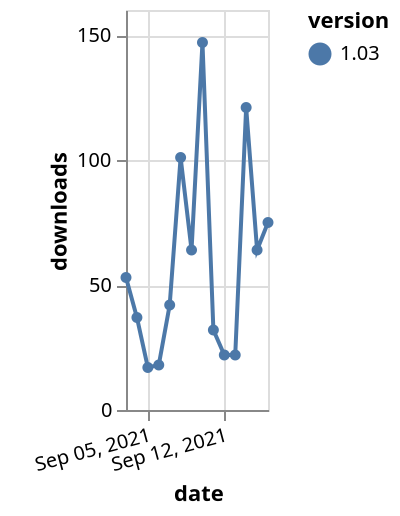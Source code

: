 {"$schema": "https://vega.github.io/schema/vega-lite/v5.json", "description": "A simple bar chart with embedded data.", "data": {"values": [{"date": "2021-09-03", "total": 78396, "delta": 53, "version": "1.03"}, {"date": "2021-09-04", "total": 78433, "delta": 37, "version": "1.03"}, {"date": "2021-09-05", "total": 78450, "delta": 17, "version": "1.03"}, {"date": "2021-09-06", "total": 78468, "delta": 18, "version": "1.03"}, {"date": "2021-09-07", "total": 78510, "delta": 42, "version": "1.03"}, {"date": "2021-09-08", "total": 78611, "delta": 101, "version": "1.03"}, {"date": "2021-09-09", "total": 78675, "delta": 64, "version": "1.03"}, {"date": "2021-09-10", "total": 78822, "delta": 147, "version": "1.03"}, {"date": "2021-09-11", "total": 78854, "delta": 32, "version": "1.03"}, {"date": "2021-09-12", "total": 78876, "delta": 22, "version": "1.03"}, {"date": "2021-09-13", "total": 78898, "delta": 22, "version": "1.03"}, {"date": "2021-09-14", "total": 79019, "delta": 121, "version": "1.03"}, {"date": "2021-09-15", "total": 79083, "delta": 64, "version": "1.03"}, {"date": "2021-09-16", "total": 79158, "delta": 75, "version": "1.03"}]}, "width": "container", "mark": {"type": "line", "point": {"filled": true}}, "encoding": {"x": {"field": "date", "type": "temporal", "timeUnit": "yearmonthdate", "title": "date", "axis": {"labelAngle": -15}}, "y": {"field": "delta", "type": "quantitative", "title": "downloads"}, "color": {"field": "version", "type": "nominal"}, "tooltip": {"field": "delta"}}}